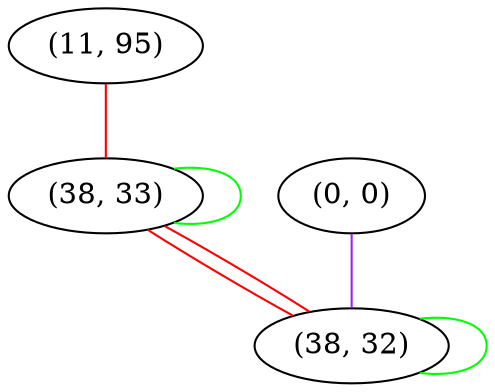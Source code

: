 graph "" {
"(11, 95)";
"(38, 33)";
"(0, 0)";
"(38, 32)";
"(11, 95)" -- "(38, 33)"  [color=red, key=0, weight=1];
"(38, 33)" -- "(38, 33)"  [color=green, key=0, weight=2];
"(38, 33)" -- "(38, 32)"  [color=red, key=0, weight=1];
"(38, 33)" -- "(38, 32)"  [color=red, key=1, weight=1];
"(0, 0)" -- "(38, 32)"  [color=purple, key=0, weight=4];
"(38, 32)" -- "(38, 32)"  [color=green, key=0, weight=2];
}
